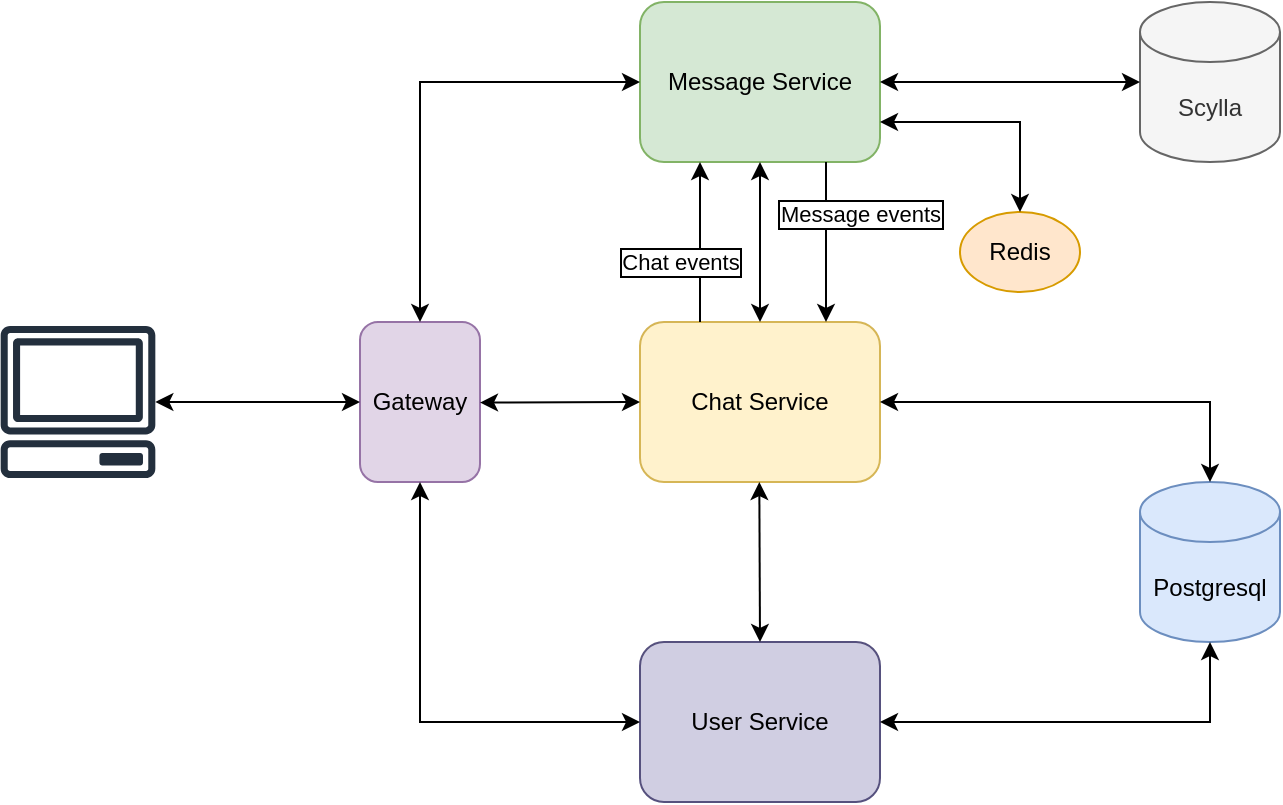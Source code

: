 <mxfile version="27.0.4" pages="4">
  <diagram name="Strona-1" id="0s8c5vCB4B0IU2GWMlTs">
    <mxGraphModel dx="784" dy="1144" grid="1" gridSize="10" guides="1" tooltips="1" connect="1" arrows="1" fold="1" page="1" pageScale="1" pageWidth="827" pageHeight="1169" math="0" shadow="0">
      <root>
        <mxCell id="0" />
        <mxCell id="1" parent="0" />
        <mxCell id="uPeWOxOiqI772CfeTVB--6" value="Message Service" style="rounded=1;whiteSpace=wrap;html=1;fillColor=#d5e8d4;strokeColor=#82b366;" parent="1" vertex="1">
          <mxGeometry x="320" y="40" width="120" height="80" as="geometry" />
        </mxCell>
        <mxCell id="uPeWOxOiqI772CfeTVB--7" value="Chat Service" style="rounded=1;whiteSpace=wrap;html=1;fillColor=#fff2cc;strokeColor=#d6b656;" parent="1" vertex="1">
          <mxGeometry x="320" y="200" width="120" height="80" as="geometry" />
        </mxCell>
        <mxCell id="uPeWOxOiqI772CfeTVB--8" value="User Service" style="rounded=1;whiteSpace=wrap;html=1;fillColor=#d0cee2;strokeColor=#56517e;" parent="1" vertex="1">
          <mxGeometry x="320" y="360" width="120" height="80" as="geometry" />
        </mxCell>
        <mxCell id="uPeWOxOiqI772CfeTVB--9" value="Postgresql" style="shape=cylinder3;whiteSpace=wrap;html=1;boundedLbl=1;backgroundOutline=1;size=15;fillColor=#dae8fc;strokeColor=#6c8ebf;" parent="1" vertex="1">
          <mxGeometry x="570" y="280" width="70" height="80" as="geometry" />
        </mxCell>
        <mxCell id="uPeWOxOiqI772CfeTVB--11" value="Scylla" style="shape=cylinder3;whiteSpace=wrap;html=1;boundedLbl=1;backgroundOutline=1;size=15;fillColor=#f5f5f5;strokeColor=#666666;fontColor=#333333;" parent="1" vertex="1">
          <mxGeometry x="570" y="40" width="70" height="80" as="geometry" />
        </mxCell>
        <mxCell id="uPeWOxOiqI772CfeTVB--12" value="Gateway" style="rounded=1;whiteSpace=wrap;html=1;fillColor=#e1d5e7;strokeColor=#9673a6;" parent="1" vertex="1">
          <mxGeometry x="180" y="200" width="60" height="80" as="geometry" />
        </mxCell>
        <mxCell id="uPeWOxOiqI772CfeTVB--13" value="" style="sketch=0;outlineConnect=0;fontColor=#232F3E;gradientColor=none;fillColor=#232F3D;strokeColor=none;dashed=0;verticalLabelPosition=bottom;verticalAlign=top;align=center;html=1;fontSize=12;fontStyle=0;aspect=fixed;pointerEvents=1;shape=mxgraph.aws4.client;" parent="1" vertex="1">
          <mxGeometry y="202" width="78" height="76" as="geometry" />
        </mxCell>
        <mxCell id="uPeWOxOiqI772CfeTVB--42" value="" style="endArrow=classic;startArrow=classic;html=1;rounded=0;" parent="1" source="uPeWOxOiqI772CfeTVB--13" edge="1">
          <mxGeometry width="50" height="50" relative="1" as="geometry">
            <mxPoint x="130" y="290" as="sourcePoint" />
            <mxPoint x="180" y="240" as="targetPoint" />
          </mxGeometry>
        </mxCell>
        <mxCell id="uPeWOxOiqI772CfeTVB--43" value="" style="endArrow=classic;startArrow=classic;html=1;rounded=0;exitX=0.5;exitY=0;exitDx=0;exitDy=0;entryX=0;entryY=0.5;entryDx=0;entryDy=0;" parent="1" source="uPeWOxOiqI772CfeTVB--12" target="uPeWOxOiqI772CfeTVB--6" edge="1">
          <mxGeometry width="50" height="50" relative="1" as="geometry">
            <mxPoint x="218" y="129.71" as="sourcePoint" />
            <mxPoint x="320" y="129.71" as="targetPoint" />
            <Array as="points">
              <mxPoint x="210" y="80" />
            </Array>
          </mxGeometry>
        </mxCell>
        <mxCell id="uPeWOxOiqI772CfeTVB--44" value="" style="endArrow=classic;startArrow=classic;html=1;rounded=0;exitX=0.5;exitY=1;exitDx=0;exitDy=0;entryX=0;entryY=0.5;entryDx=0;entryDy=0;" parent="1" source="uPeWOxOiqI772CfeTVB--12" target="uPeWOxOiqI772CfeTVB--8" edge="1">
          <mxGeometry width="50" height="50" relative="1" as="geometry">
            <mxPoint x="210" y="430.29" as="sourcePoint" />
            <mxPoint x="320" y="350" as="targetPoint" />
            <Array as="points">
              <mxPoint x="210" y="400" />
            </Array>
          </mxGeometry>
        </mxCell>
        <mxCell id="uPeWOxOiqI772CfeTVB--45" value="" style="endArrow=classic;startArrow=classic;html=1;rounded=0;exitX=1;exitY=0.5;exitDx=0;exitDy=0;entryX=0.5;entryY=0;entryDx=0;entryDy=0;entryPerimeter=0;" parent="1" source="uPeWOxOiqI772CfeTVB--7" target="uPeWOxOiqI772CfeTVB--9" edge="1">
          <mxGeometry width="50" height="50" relative="1" as="geometry">
            <mxPoint x="440" y="230" as="sourcePoint" />
            <mxPoint x="570" y="285" as="targetPoint" />
            <Array as="points">
              <mxPoint x="605" y="240" />
            </Array>
          </mxGeometry>
        </mxCell>
        <mxCell id="uPeWOxOiqI772CfeTVB--46" value="" style="endArrow=classic;startArrow=classic;html=1;rounded=0;exitX=1;exitY=0.5;exitDx=0;exitDy=0;entryX=0.5;entryY=1;entryDx=0;entryDy=0;entryPerimeter=0;" parent="1" source="uPeWOxOiqI772CfeTVB--8" target="uPeWOxOiqI772CfeTVB--9" edge="1">
          <mxGeometry width="50" height="50" relative="1" as="geometry">
            <mxPoint x="440" y="350" as="sourcePoint" />
            <mxPoint x="570" y="405" as="targetPoint" />
            <Array as="points">
              <mxPoint x="605" y="400" />
            </Array>
          </mxGeometry>
        </mxCell>
        <mxCell id="uPeWOxOiqI772CfeTVB--47" value="" style="endArrow=classic;startArrow=classic;html=1;rounded=0;exitX=1;exitY=0.5;exitDx=0;exitDy=0;entryX=0;entryY=0.5;entryDx=0;entryDy=0;entryPerimeter=0;" parent="1" source="uPeWOxOiqI772CfeTVB--6" target="uPeWOxOiqI772CfeTVB--11" edge="1">
          <mxGeometry width="50" height="50" relative="1" as="geometry">
            <mxPoint x="440" y="130" as="sourcePoint" />
            <mxPoint x="570" y="175" as="targetPoint" />
          </mxGeometry>
        </mxCell>
        <mxCell id="uPeWOxOiqI772CfeTVB--48" value="" style="endArrow=classic;startArrow=classic;html=1;rounded=0;exitX=0.5;exitY=0;exitDx=0;exitDy=0;entryX=0;entryY=0.5;entryDx=0;entryDy=0;" parent="1" target="uPeWOxOiqI772CfeTVB--7" edge="1">
          <mxGeometry width="50" height="50" relative="1" as="geometry">
            <mxPoint x="240" y="240.29" as="sourcePoint" />
            <mxPoint x="350" y="160.0" as="targetPoint" />
          </mxGeometry>
        </mxCell>
        <mxCell id="uPeWOxOiqI772CfeTVB--51" value="Redis" style="ellipse;whiteSpace=wrap;html=1;fillColor=#ffe6cc;strokeColor=#d79b00;" parent="1" vertex="1">
          <mxGeometry x="480" y="145" width="60" height="40" as="geometry" />
        </mxCell>
        <mxCell id="uPeWOxOiqI772CfeTVB--52" value="" style="endArrow=classic;startArrow=classic;html=1;rounded=0;exitX=1;exitY=0.75;exitDx=0;exitDy=0;entryX=0.5;entryY=0;entryDx=0;entryDy=0;" parent="1" source="uPeWOxOiqI772CfeTVB--6" target="uPeWOxOiqI772CfeTVB--51" edge="1">
          <mxGeometry width="50" height="50" relative="1" as="geometry">
            <mxPoint x="450" y="130" as="sourcePoint" />
            <mxPoint x="580" y="130" as="targetPoint" />
            <Array as="points">
              <mxPoint x="510" y="100" />
            </Array>
          </mxGeometry>
        </mxCell>
        <mxCell id="F-L0ZuFLSISTnWNwBfEP-2" value="" style="endArrow=classic;startArrow=classic;html=1;rounded=0;exitX=0.75;exitY=1;exitDx=0;exitDy=0;entryX=0.5;entryY=0;entryDx=0;entryDy=0;" parent="1" target="uPeWOxOiqI772CfeTVB--8" edge="1">
          <mxGeometry width="50" height="50" relative="1" as="geometry">
            <mxPoint x="379.66" y="280" as="sourcePoint" />
            <mxPoint x="379.66" y="320" as="targetPoint" />
          </mxGeometry>
        </mxCell>
        <mxCell id="0e-CxVL7XQfvicOGgGdf-15" value="" style="endArrow=classic;startArrow=classic;html=1;rounded=0;entryX=0.5;entryY=1;entryDx=0;entryDy=0;exitX=0.5;exitY=0;exitDx=0;exitDy=0;" parent="1" source="uPeWOxOiqI772CfeTVB--7" target="uPeWOxOiqI772CfeTVB--6" edge="1">
          <mxGeometry width="50" height="50" relative="1" as="geometry">
            <mxPoint x="440" y="340" as="sourcePoint" />
            <mxPoint x="490" y="290" as="targetPoint" />
          </mxGeometry>
        </mxCell>
        <mxCell id="0e-CxVL7XQfvicOGgGdf-17" value="" style="endArrow=classic;html=1;rounded=0;exitX=0.25;exitY=0;exitDx=0;exitDy=0;entryX=0.25;entryY=1;entryDx=0;entryDy=0;" parent="1" source="uPeWOxOiqI772CfeTVB--7" target="uPeWOxOiqI772CfeTVB--6" edge="1">
          <mxGeometry width="50" height="50" relative="1" as="geometry">
            <mxPoint x="300.6" y="202.04" as="sourcePoint" />
            <mxPoint x="300" y="125" as="targetPoint" />
          </mxGeometry>
        </mxCell>
        <mxCell id="0e-CxVL7XQfvicOGgGdf-18" value="Chat events" style="edgeLabel;html=1;align=center;verticalAlign=middle;resizable=0;points=[];labelBorderColor=default;" parent="0e-CxVL7XQfvicOGgGdf-17" vertex="1" connectable="0">
          <mxGeometry x="0.008" y="-1" relative="1" as="geometry">
            <mxPoint x="-11" y="10" as="offset" />
          </mxGeometry>
        </mxCell>
        <mxCell id="XN6Ez9EbwMNuFzHp1hqB-3" value="" style="endArrow=classic;html=1;rounded=0;exitX=0.25;exitY=0;exitDx=0;exitDy=0;entryX=0.25;entryY=1;entryDx=0;entryDy=0;" edge="1" parent="1">
          <mxGeometry x="0.25" y="37" width="50" height="50" relative="1" as="geometry">
            <mxPoint x="413" y="120" as="sourcePoint" />
            <mxPoint x="413" y="200" as="targetPoint" />
            <mxPoint as="offset" />
          </mxGeometry>
        </mxCell>
        <mxCell id="XN6Ez9EbwMNuFzHp1hqB-7" value="Message events" style="edgeLabel;html=1;align=center;verticalAlign=middle;resizable=0;points=[];labelBorderColor=default;" vertex="1" connectable="0" parent="XN6Ez9EbwMNuFzHp1hqB-3">
          <mxGeometry x="0.008" relative="1" as="geometry">
            <mxPoint x="17" y="-15" as="offset" />
          </mxGeometry>
        </mxCell>
      </root>
    </mxGraphModel>
  </diagram>
  <diagram id="qW5s42QJ5nyfwBdbO1L7" name="Strona-2">
    <mxGraphModel dx="934" dy="1247" grid="1" gridSize="10" guides="1" tooltips="1" connect="1" arrows="1" fold="1" page="1" pageScale="1" pageWidth="827" pageHeight="1169" math="0" shadow="0">
      <root>
        <mxCell id="0" />
        <mxCell id="1" parent="0" />
        <mxCell id="NrGT-8d3PgPr0IU5EtqF-16" style="edgeStyle=orthogonalEdgeStyle;rounded=0;orthogonalLoop=1;jettySize=auto;html=1;curved=0;" parent="1" edge="1">
          <mxGeometry relative="1" as="geometry">
            <mxPoint x="40.0" y="280" as="sourcePoint" />
            <mxPoint x="413.4" y="280" as="targetPoint" />
          </mxGeometry>
        </mxCell>
        <mxCell id="NrGT-8d3PgPr0IU5EtqF-17" value="Get chats" style="edgeLabel;html=1;align=center;verticalAlign=middle;resizable=0;points=[];" parent="NrGT-8d3PgPr0IU5EtqF-16" vertex="1" connectable="0">
          <mxGeometry relative="1" as="geometry">
            <mxPoint x="23" as="offset" />
          </mxGeometry>
        </mxCell>
        <mxCell id="NrGT-8d3PgPr0IU5EtqF-29" style="edgeStyle=orthogonalEdgeStyle;rounded=0;orthogonalLoop=1;jettySize=auto;html=1;curved=0;dashed=1;" parent="1" edge="1">
          <mxGeometry relative="1" as="geometry">
            <mxPoint x="39.999" y="200" as="sourcePoint" />
            <mxPoint x="619.57" y="200" as="targetPoint" />
          </mxGeometry>
        </mxCell>
        <mxCell id="NrGT-8d3PgPr0IU5EtqF-30" value="Connect by ws" style="edgeLabel;html=1;align=center;verticalAlign=middle;resizable=0;points=[];" parent="NrGT-8d3PgPr0IU5EtqF-29" vertex="1" connectable="0">
          <mxGeometry x="0.048" y="1" relative="1" as="geometry">
            <mxPoint as="offset" />
          </mxGeometry>
        </mxCell>
        <mxCell id="YLNTQG03PfodSorCyvoP-2" value="" style="shape=umlLifeline;perimeter=lifelinePerimeter;whiteSpace=wrap;html=1;container=1;dropTarget=0;collapsible=0;recursiveResize=0;outlineConnect=0;portConstraint=eastwest;newEdgeStyle={&quot;curved&quot;:0,&quot;rounded&quot;:0};participant=umlActor;" parent="1" vertex="1">
          <mxGeometry x="790" y="40" width="20" height="800" as="geometry" />
        </mxCell>
        <mxCell id="YLNTQG03PfodSorCyvoP-3" value="User-svc" style="shape=umlLifeline;perimeter=lifelinePerimeter;whiteSpace=wrap;html=1;container=1;dropTarget=0;collapsible=0;recursiveResize=0;outlineConnect=0;portConstraint=eastwest;newEdgeStyle={&quot;curved&quot;:0,&quot;rounded&quot;:0};" parent="1" vertex="1">
          <mxGeometry x="160" y="40" width="100" height="800" as="geometry" />
        </mxCell>
        <mxCell id="NrGT-8d3PgPr0IU5EtqF-18" style="edgeStyle=orthogonalEdgeStyle;rounded=0;orthogonalLoop=1;jettySize=auto;html=1;curved=0;" parent="1" edge="1">
          <mxGeometry relative="1" as="geometry">
            <mxPoint x="413.57" y="320" as="sourcePoint" />
            <mxPoint x="39.999" y="320" as="targetPoint" />
          </mxGeometry>
        </mxCell>
        <mxCell id="NrGT-8d3PgPr0IU5EtqF-19" value="Chats by last update" style="edgeLabel;html=1;align=center;verticalAlign=middle;resizable=0;points=[];" parent="NrGT-8d3PgPr0IU5EtqF-18" vertex="1" connectable="0">
          <mxGeometry x="-0.112" y="-1" relative="1" as="geometry">
            <mxPoint as="offset" />
          </mxGeometry>
        </mxCell>
        <mxCell id="NrGT-8d3PgPr0IU5EtqF-1" value="Chat-svc" style="shape=umlLifeline;perimeter=lifelinePerimeter;whiteSpace=wrap;html=1;container=1;dropTarget=0;collapsible=0;recursiveResize=0;outlineConnect=0;portConstraint=eastwest;newEdgeStyle={&quot;curved&quot;:0,&quot;rounded&quot;:0};" parent="1" vertex="1">
          <mxGeometry x="364" y="40" width="100" height="800" as="geometry" />
        </mxCell>
        <mxCell id="NrGT-8d3PgPr0IU5EtqF-2" value="Message-svc" style="shape=umlLifeline;perimeter=lifelinePerimeter;whiteSpace=wrap;html=1;container=1;dropTarget=0;collapsible=0;recursiveResize=0;outlineConnect=0;portConstraint=eastwest;newEdgeStyle={&quot;curved&quot;:0,&quot;rounded&quot;:0};" parent="1" vertex="1">
          <mxGeometry x="570" y="40" width="100" height="800" as="geometry" />
        </mxCell>
        <mxCell id="NrGT-8d3PgPr0IU5EtqF-12" style="edgeStyle=orthogonalEdgeStyle;rounded=0;orthogonalLoop=1;jettySize=auto;html=1;curved=0;" parent="1" edge="1">
          <mxGeometry relative="1" as="geometry">
            <mxPoint x="40.0" y="120" as="sourcePoint" />
            <mxPoint x="209.4" y="120" as="targetPoint" />
          </mxGeometry>
        </mxCell>
        <mxCell id="NrGT-8d3PgPr0IU5EtqF-13" value="Login" style="edgeLabel;html=1;align=center;verticalAlign=middle;resizable=0;points=[];" parent="NrGT-8d3PgPr0IU5EtqF-12" vertex="1" connectable="0">
          <mxGeometry relative="1" as="geometry">
            <mxPoint as="offset" />
          </mxGeometry>
        </mxCell>
        <mxCell id="NrGT-8d3PgPr0IU5EtqF-14" style="edgeStyle=orthogonalEdgeStyle;rounded=0;orthogonalLoop=1;jettySize=auto;html=1;curved=0;" parent="1" edge="1">
          <mxGeometry relative="1" as="geometry">
            <mxPoint x="209.4" y="160" as="sourcePoint" />
            <mxPoint x="40.0" y="160" as="targetPoint" />
          </mxGeometry>
        </mxCell>
        <mxCell id="NrGT-8d3PgPr0IU5EtqF-15" value="Id+jwt" style="edgeLabel;html=1;align=center;verticalAlign=middle;resizable=0;points=[];" parent="NrGT-8d3PgPr0IU5EtqF-14" vertex="1" connectable="0">
          <mxGeometry relative="1" as="geometry">
            <mxPoint as="offset" />
          </mxGeometry>
        </mxCell>
        <mxCell id="NrGT-8d3PgPr0IU5EtqF-20" style="edgeStyle=orthogonalEdgeStyle;rounded=0;orthogonalLoop=1;jettySize=auto;html=1;curved=0;" parent="1" target="NrGT-8d3PgPr0IU5EtqF-54" edge="1">
          <mxGeometry relative="1" as="geometry">
            <mxPoint x="40.27" y="360" as="sourcePoint" />
            <mxPoint x="40.27" y="380" as="targetPoint" />
            <Array as="points">
              <mxPoint x="70" y="360" />
              <mxPoint x="70" y="400" />
            </Array>
          </mxGeometry>
        </mxCell>
        <mxCell id="NrGT-8d3PgPr0IU5EtqF-21" value="Enter chat" style="edgeLabel;html=1;align=center;verticalAlign=middle;resizable=0;points=[];" parent="NrGT-8d3PgPr0IU5EtqF-20" vertex="1" connectable="0">
          <mxGeometry x="-0.065" y="1" relative="1" as="geometry">
            <mxPoint as="offset" />
          </mxGeometry>
        </mxCell>
        <mxCell id="NrGT-8d3PgPr0IU5EtqF-33" style="edgeStyle=orthogonalEdgeStyle;rounded=0;orthogonalLoop=1;jettySize=auto;html=1;curved=0;dashed=1;" parent="1" edge="1">
          <mxGeometry relative="1" as="geometry">
            <mxPoint x="39.999" y="240" as="sourcePoint" />
            <mxPoint x="619.57" y="240" as="targetPoint" />
          </mxGeometry>
        </mxCell>
        <mxCell id="NrGT-8d3PgPr0IU5EtqF-34" value="Subscribe to userId/queue/messages" style="edgeLabel;html=1;align=center;verticalAlign=middle;resizable=0;points=[];" parent="NrGT-8d3PgPr0IU5EtqF-33" vertex="1" connectable="0">
          <mxGeometry x="0.048" y="1" relative="1" as="geometry">
            <mxPoint as="offset" />
          </mxGeometry>
        </mxCell>
        <mxCell id="NrGT-8d3PgPr0IU5EtqF-35" style="edgeStyle=orthogonalEdgeStyle;rounded=0;orthogonalLoop=1;jettySize=auto;html=1;curved=0;" parent="1" target="NrGT-8d3PgPr0IU5EtqF-2" edge="1">
          <mxGeometry relative="1" as="geometry">
            <mxPoint x="620.222" y="210" as="sourcePoint" />
            <mxPoint x="690" y="230" as="targetPoint" />
            <Array as="points">
              <mxPoint x="690" y="210" />
              <mxPoint x="690" y="230" />
            </Array>
          </mxGeometry>
        </mxCell>
        <mxCell id="NrGT-8d3PgPr0IU5EtqF-36" value="Save session" style="edgeLabel;html=1;align=center;verticalAlign=middle;resizable=0;points=[];" parent="NrGT-8d3PgPr0IU5EtqF-35" vertex="1" connectable="0">
          <mxGeometry x="-0.024" y="1" relative="1" as="geometry">
            <mxPoint as="offset" />
          </mxGeometry>
        </mxCell>
        <mxCell id="NrGT-8d3PgPr0IU5EtqF-46" value="" style="endArrow=classic;html=1;rounded=0;" parent="1" edge="1">
          <mxGeometry width="50" height="50" relative="1" as="geometry">
            <mxPoint x="39.999" y="440" as="sourcePoint" />
            <mxPoint x="619.5" y="440" as="targetPoint" />
          </mxGeometry>
        </mxCell>
        <mxCell id="NrGT-8d3PgPr0IU5EtqF-47" value="Get messages" style="edgeLabel;html=1;align=center;verticalAlign=middle;resizable=0;points=[];" parent="NrGT-8d3PgPr0IU5EtqF-46" vertex="1" connectable="0">
          <mxGeometry relative="1" as="geometry">
            <mxPoint as="offset" />
          </mxGeometry>
        </mxCell>
        <mxCell id="NrGT-8d3PgPr0IU5EtqF-48" value="" style="endArrow=classic;html=1;rounded=0;" parent="1" edge="1">
          <mxGeometry width="50" height="50" relative="1" as="geometry">
            <mxPoint x="620" y="480.0" as="sourcePoint" />
            <mxPoint x="39.999" y="480.0" as="targetPoint" />
          </mxGeometry>
        </mxCell>
        <mxCell id="NrGT-8d3PgPr0IU5EtqF-49" value="Messages" style="edgeLabel;html=1;align=center;verticalAlign=middle;resizable=0;points=[];" parent="NrGT-8d3PgPr0IU5EtqF-48" vertex="1" connectable="0">
          <mxGeometry relative="1" as="geometry">
            <mxPoint as="offset" />
          </mxGeometry>
        </mxCell>
        <mxCell id="NrGT-8d3PgPr0IU5EtqF-50" value="S" style="endArrow=classic;html=1;rounded=0;" parent="1" edge="1">
          <mxGeometry width="50" height="50" relative="1" as="geometry">
            <mxPoint x="39.999" y="600" as="sourcePoint" />
            <mxPoint x="620" y="600" as="targetPoint" />
          </mxGeometry>
        </mxCell>
        <mxCell id="NrGT-8d3PgPr0IU5EtqF-51" value="Send message" style="edgeLabel;html=1;align=center;verticalAlign=middle;resizable=0;points=[];" parent="NrGT-8d3PgPr0IU5EtqF-50" vertex="1" connectable="0">
          <mxGeometry relative="1" as="geometry">
            <mxPoint as="offset" />
          </mxGeometry>
        </mxCell>
        <mxCell id="NrGT-8d3PgPr0IU5EtqF-52" value="" style="endArrow=classic;html=1;rounded=0;" parent="1" edge="1">
          <mxGeometry width="50" height="50" relative="1" as="geometry">
            <mxPoint x="620" y="640" as="sourcePoint" />
            <mxPoint x="39.999" y="640" as="targetPoint" />
          </mxGeometry>
        </mxCell>
        <mxCell id="NrGT-8d3PgPr0IU5EtqF-54" value="" style="shape=umlLifeline;perimeter=lifelinePerimeter;whiteSpace=wrap;html=1;container=1;dropTarget=0;collapsible=0;recursiveResize=0;outlineConnect=0;portConstraint=eastwest;newEdgeStyle={&quot;curved&quot;:0,&quot;rounded&quot;:0};participant=umlActor;" parent="1" vertex="1">
          <mxGeometry x="30" y="50" width="20" height="790" as="geometry" />
        </mxCell>
        <mxCell id="NrGT-8d3PgPr0IU5EtqF-55" value="" style="endArrow=classic;html=1;rounded=0;dashed=1;" parent="1" edge="1">
          <mxGeometry width="50" height="50" relative="1" as="geometry">
            <mxPoint x="619.69" y="460" as="sourcePoint" />
            <mxPoint x="414.0" y="460" as="targetPoint" />
          </mxGeometry>
        </mxCell>
        <mxCell id="NrGT-8d3PgPr0IU5EtqF-56" value="Update Last seen for chat" style="edgeLabel;html=1;align=center;verticalAlign=middle;resizable=0;points=[];" parent="NrGT-8d3PgPr0IU5EtqF-55" vertex="1" connectable="0">
          <mxGeometry relative="1" as="geometry">
            <mxPoint as="offset" />
          </mxGeometry>
        </mxCell>
        <mxCell id="NrGT-8d3PgPr0IU5EtqF-59" value="Redis1 - k: chatId&amp;nbsp; v: list of partcipants&lt;div&gt;Redis2 - k: userId&amp;nbsp; v: chatIds&lt;/div&gt;" style="text;html=1;align=center;verticalAlign=middle;whiteSpace=wrap;rounded=0;" parent="1" vertex="1">
          <mxGeometry x="30" y="870" width="380" height="40" as="geometry" />
        </mxCell>
        <mxCell id="NrGT-8d3PgPr0IU5EtqF-60" value="" style="endArrow=classic;html=1;rounded=0;" parent="1" edge="1">
          <mxGeometry width="50" height="50" relative="1" as="geometry">
            <mxPoint x="619.667" y="620" as="sourcePoint" />
            <mxPoint x="799.5" y="620" as="targetPoint" />
            <Array as="points">
              <mxPoint x="680" y="620" />
            </Array>
          </mxGeometry>
        </mxCell>
        <mxCell id="NrGT-8d3PgPr0IU5EtqF-61" value="Send messages&amp;nbsp;&lt;div&gt;to&amp;nbsp;&lt;span style=&quot;background-color: light-dark(#ffffff, var(--ge-dark-color, #121212)); color: light-dark(rgb(0, 0, 0), rgb(255, 255, 255));&quot;&gt;chat partcipants&lt;/span&gt;&lt;/div&gt;" style="edgeLabel;html=1;align=center;verticalAlign=middle;resizable=0;points=[];" parent="NrGT-8d3PgPr0IU5EtqF-60" vertex="1" connectable="0">
          <mxGeometry relative="1" as="geometry">
            <mxPoint as="offset" />
          </mxGeometry>
        </mxCell>
        <mxCell id="NrGT-8d3PgPr0IU5EtqF-62" style="edgeStyle=orthogonalEdgeStyle;rounded=0;orthogonalLoop=1;jettySize=auto;html=1;curved=0;" parent="1" edge="1">
          <mxGeometry relative="1" as="geometry">
            <mxPoint x="414" y="290" as="sourcePoint" />
            <mxPoint x="414" y="310" as="targetPoint" />
            <Array as="points">
              <mxPoint x="414" y="290" />
              <mxPoint x="444" y="290" />
              <mxPoint x="444" y="310" />
              <mxPoint x="414" y="310" />
            </Array>
          </mxGeometry>
        </mxCell>
        <mxCell id="NrGT-8d3PgPr0IU5EtqF-63" value="Save user&#39;s chats in redis" style="edgeLabel;html=1;align=center;verticalAlign=middle;resizable=0;points=[];" parent="NrGT-8d3PgPr0IU5EtqF-62" vertex="1" connectable="0">
          <mxGeometry relative="1" as="geometry">
            <mxPoint as="offset" />
          </mxGeometry>
        </mxCell>
        <mxCell id="NrGT-8d3PgPr0IU5EtqF-68" value="" style="endArrow=classic;html=1;rounded=0;" parent="1" edge="1">
          <mxGeometry width="50" height="50" relative="1" as="geometry">
            <mxPoint x="799.83" y="740" as="sourcePoint" />
            <mxPoint x="619.997" y="740" as="targetPoint" />
            <Array as="points">
              <mxPoint x="680.33" y="740" />
            </Array>
          </mxGeometry>
        </mxCell>
        <mxCell id="NrGT-8d3PgPr0IU5EtqF-70" value="Disconnect" style="edgeLabel;html=1;align=center;verticalAlign=middle;resizable=0;points=[];" parent="NrGT-8d3PgPr0IU5EtqF-68" vertex="1" connectable="0">
          <mxGeometry x="-0.06" y="-1" relative="1" as="geometry">
            <mxPoint as="offset" />
          </mxGeometry>
        </mxCell>
        <mxCell id="NrGT-8d3PgPr0IU5EtqF-71" value="" style="endArrow=classic;html=1;rounded=0;" parent="1" edge="1">
          <mxGeometry width="50" height="50" relative="1" as="geometry">
            <mxPoint x="619.83" y="780" as="sourcePoint" />
            <mxPoint x="40.024" y="780" as="targetPoint" />
            <Array as="points">
              <mxPoint x="500.33" y="780" />
            </Array>
          </mxGeometry>
        </mxCell>
        <mxCell id="NrGT-8d3PgPr0IU5EtqF-72" value="Notify user" style="edgeLabel;html=1;align=center;verticalAlign=middle;resizable=0;points=[];" parent="NrGT-8d3PgPr0IU5EtqF-71" vertex="1" connectable="0">
          <mxGeometry x="-0.06" y="-1" relative="1" as="geometry">
            <mxPoint as="offset" />
          </mxGeometry>
        </mxCell>
        <mxCell id="NrGT-8d3PgPr0IU5EtqF-73" style="edgeStyle=orthogonalEdgeStyle;rounded=0;orthogonalLoop=1;jettySize=auto;html=1;curved=0;" parent="1" edge="1">
          <mxGeometry relative="1" as="geometry">
            <mxPoint x="620.222" y="750" as="sourcePoint" />
            <mxPoint x="620" y="770" as="targetPoint" />
            <Array as="points">
              <mxPoint x="690" y="750" />
              <mxPoint x="690" y="770" />
            </Array>
          </mxGeometry>
        </mxCell>
        <mxCell id="NrGT-8d3PgPr0IU5EtqF-74" value="Delete session" style="edgeLabel;html=1;align=center;verticalAlign=middle;resizable=0;points=[];" parent="NrGT-8d3PgPr0IU5EtqF-73" vertex="1" connectable="0">
          <mxGeometry x="-0.024" y="1" relative="1" as="geometry">
            <mxPoint as="offset" />
          </mxGeometry>
        </mxCell>
      </root>
    </mxGraphModel>
  </diagram>
  <diagram id="CNe-sD2Zy5fBttL-TB0t" name="Strona-3">
    <mxGraphModel dx="261" dy="381" grid="1" gridSize="10" guides="1" tooltips="1" connect="1" arrows="1" fold="1" page="1" pageScale="1" pageWidth="827" pageHeight="1169" math="0" shadow="0">
      <root>
        <mxCell id="0" />
        <mxCell id="1" parent="0" />
        <mxCell id="v_NFYFPECCPKVpfh6n_E-1" value="Postgresql" style="shape=cylinder3;whiteSpace=wrap;html=1;boundedLbl=1;backgroundOutline=1;size=15;fillColor=#dae8fc;strokeColor=#6c8ebf;" parent="1" vertex="1">
          <mxGeometry x="70" width="120" height="80" as="geometry" />
        </mxCell>
        <mxCell id="v_NFYFPECCPKVpfh6n_E-2" value="Users" style="shape=cylinder3;whiteSpace=wrap;html=1;boundedLbl=1;backgroundOutline=1;size=15;" parent="1" vertex="1">
          <mxGeometry x="240" y="70" width="60" height="60" as="geometry" />
        </mxCell>
        <mxCell id="v_NFYFPECCPKVpfh6n_E-3" value="Chats" style="shape=cylinder3;whiteSpace=wrap;html=1;boundedLbl=1;backgroundOutline=1;size=15;" parent="1" vertex="1">
          <mxGeometry x="360" y="70" width="60" height="60" as="geometry" />
        </mxCell>
        <mxCell id="v_NFYFPECCPKVpfh6n_E-4" value="" style="endArrow=none;html=1;rounded=0;entryX=0.5;entryY=0;entryDx=0;entryDy=0;entryPerimeter=0;exitX=1;exitY=0.5;exitDx=0;exitDy=0;exitPerimeter=0;" parent="1" source="v_NFYFPECCPKVpfh6n_E-1" target="v_NFYFPECCPKVpfh6n_E-3" edge="1">
          <mxGeometry width="50" height="50" relative="1" as="geometry">
            <mxPoint x="110" y="20" as="sourcePoint" />
            <mxPoint x="390" y="20" as="targetPoint" />
            <Array as="points">
              <mxPoint x="200" y="40" />
              <mxPoint x="390" y="40" />
            </Array>
          </mxGeometry>
        </mxCell>
        <mxCell id="v_NFYFPECCPKVpfh6n_E-5" value="" style="endArrow=none;html=1;rounded=0;entryX=0.5;entryY=0;entryDx=0;entryDy=0;entryPerimeter=0;" parent="1" target="v_NFYFPECCPKVpfh6n_E-2" edge="1">
          <mxGeometry width="50" height="50" relative="1" as="geometry">
            <mxPoint x="270" y="40" as="sourcePoint" />
            <mxPoint x="250" y="120" as="targetPoint" />
          </mxGeometry>
        </mxCell>
        <mxCell id="v_NFYFPECCPKVpfh6n_E-6" value="Users" style="swimlane;fontStyle=0;childLayout=stackLayout;horizontal=1;startSize=26;fillColor=none;horizontalStack=0;resizeParent=1;resizeParentMax=0;resizeLast=0;collapsible=1;marginBottom=0;html=1;" parent="1" vertex="1">
          <mxGeometry x="225" y="159" width="90" height="188" as="geometry">
            <mxRectangle x="150" y="170" width="70" height="30" as="alternateBounds" />
          </mxGeometry>
        </mxCell>
        <mxCell id="v_NFYFPECCPKVpfh6n_E-7" value="Id" style="text;strokeColor=none;fillColor=none;align=left;verticalAlign=top;spacingLeft=4;spacingRight=4;overflow=hidden;rotatable=0;points=[[0,0.5],[1,0.5]];portConstraint=eastwest;whiteSpace=wrap;html=1;" parent="v_NFYFPECCPKVpfh6n_E-6" vertex="1">
          <mxGeometry y="26" width="90" height="26" as="geometry" />
        </mxCell>
        <mxCell id="v_NFYFPECCPKVpfh6n_E-8" value="user_name" style="text;strokeColor=none;fillColor=none;align=left;verticalAlign=top;spacingLeft=4;spacingRight=4;overflow=hidden;rotatable=0;points=[[0,0.5],[1,0.5]];portConstraint=eastwest;whiteSpace=wrap;html=1;" parent="v_NFYFPECCPKVpfh6n_E-6" vertex="1">
          <mxGeometry y="52" width="90" height="26" as="geometry" />
        </mxCell>
        <mxCell id="v_NFYFPECCPKVpfh6n_E-11" value="email" style="text;strokeColor=none;fillColor=none;align=left;verticalAlign=top;spacingLeft=4;spacingRight=4;overflow=hidden;rotatable=0;points=[[0,0.5],[1,0.5]];portConstraint=eastwest;whiteSpace=wrap;html=1;" parent="v_NFYFPECCPKVpfh6n_E-6" vertex="1">
          <mxGeometry y="78" width="90" height="22" as="geometry" />
        </mxCell>
        <mxCell id="v_NFYFPECCPKVpfh6n_E-10" value="password" style="text;strokeColor=none;fillColor=none;align=left;verticalAlign=top;spacingLeft=4;spacingRight=4;overflow=hidden;rotatable=0;points=[[0,0.5],[1,0.5]];portConstraint=eastwest;whiteSpace=wrap;html=1;" parent="v_NFYFPECCPKVpfh6n_E-6" vertex="1">
          <mxGeometry y="100" width="90" height="22" as="geometry" />
        </mxCell>
        <mxCell id="v_NFYFPECCPKVpfh6n_E-12" value="image_url" style="text;strokeColor=none;fillColor=none;align=left;verticalAlign=top;spacingLeft=4;spacingRight=4;overflow=hidden;rotatable=0;points=[[0,0.5],[1,0.5]];portConstraint=eastwest;whiteSpace=wrap;html=1;" parent="v_NFYFPECCPKVpfh6n_E-6" vertex="1">
          <mxGeometry y="122" width="90" height="22" as="geometry" />
        </mxCell>
        <mxCell id="v_NFYFPECCPKVpfh6n_E-13" value="updated_at" style="text;strokeColor=none;fillColor=none;align=left;verticalAlign=top;spacingLeft=4;spacingRight=4;overflow=hidden;rotatable=0;points=[[0,0.5],[1,0.5]];portConstraint=eastwest;whiteSpace=wrap;html=1;" parent="v_NFYFPECCPKVpfh6n_E-6" vertex="1">
          <mxGeometry y="144" width="90" height="22" as="geometry" />
        </mxCell>
        <mxCell id="v_NFYFPECCPKVpfh6n_E-14" value="created_at" style="text;strokeColor=none;fillColor=none;align=left;verticalAlign=top;spacingLeft=4;spacingRight=4;overflow=hidden;rotatable=0;points=[[0,0.5],[1,0.5]];portConstraint=eastwest;whiteSpace=wrap;html=1;" parent="v_NFYFPECCPKVpfh6n_E-6" vertex="1">
          <mxGeometry y="166" width="90" height="22" as="geometry" />
        </mxCell>
        <mxCell id="v_NFYFPECCPKVpfh6n_E-15" value="Chats" style="swimlane;fontStyle=0;childLayout=stackLayout;horizontal=1;startSize=26;fillColor=none;horizontalStack=0;resizeParent=1;resizeParentMax=0;resizeLast=0;collapsible=1;marginBottom=0;html=1;" parent="1" vertex="1">
          <mxGeometry x="340" y="159" width="100" height="166" as="geometry">
            <mxRectangle x="150" y="170" width="70" height="30" as="alternateBounds" />
          </mxGeometry>
        </mxCell>
        <mxCell id="v_NFYFPECCPKVpfh6n_E-16" value="Id" style="text;strokeColor=none;fillColor=none;align=left;verticalAlign=top;spacingLeft=4;spacingRight=4;overflow=hidden;rotatable=0;points=[[0,0.5],[1,0.5]];portConstraint=eastwest;whiteSpace=wrap;html=1;" parent="v_NFYFPECCPKVpfh6n_E-15" vertex="1">
          <mxGeometry y="26" width="100" height="26" as="geometry" />
        </mxCell>
        <mxCell id="v_NFYFPECCPKVpfh6n_E-17" value="name" style="text;strokeColor=none;fillColor=none;align=left;verticalAlign=top;spacingLeft=4;spacingRight=4;overflow=hidden;rotatable=0;points=[[0,0.5],[1,0.5]];portConstraint=eastwest;whiteSpace=wrap;html=1;" parent="v_NFYFPECCPKVpfh6n_E-15" vertex="1">
          <mxGeometry y="52" width="100" height="26" as="geometry" />
        </mxCell>
        <mxCell id="v_NFYFPECCPKVpfh6n_E-18" value="image_url" style="text;strokeColor=none;fillColor=none;align=left;verticalAlign=top;spacingLeft=4;spacingRight=4;overflow=hidden;rotatable=0;points=[[0,0.5],[1,0.5]];portConstraint=eastwest;whiteSpace=wrap;html=1;" parent="v_NFYFPECCPKVpfh6n_E-15" vertex="1">
          <mxGeometry y="78" width="100" height="22" as="geometry" />
        </mxCell>
        <mxCell id="v_NFYFPECCPKVpfh6n_E-19" value="is_private" style="text;strokeColor=none;fillColor=none;align=left;verticalAlign=top;spacingLeft=4;spacingRight=4;overflow=hidden;rotatable=0;points=[[0,0.5],[1,0.5]];portConstraint=eastwest;whiteSpace=wrap;html=1;" parent="v_NFYFPECCPKVpfh6n_E-15" vertex="1">
          <mxGeometry y="100" width="100" height="22" as="geometry" />
        </mxCell>
        <mxCell id="v_NFYFPECCPKVpfh6n_E-21" value="last_message_at" style="text;strokeColor=none;fillColor=none;align=left;verticalAlign=top;spacingLeft=4;spacingRight=4;overflow=hidden;rotatable=0;points=[[0,0.5],[1,0.5]];portConstraint=eastwest;whiteSpace=wrap;html=1;" parent="v_NFYFPECCPKVpfh6n_E-15" vertex="1">
          <mxGeometry y="122" width="100" height="22" as="geometry" />
        </mxCell>
        <mxCell id="v_NFYFPECCPKVpfh6n_E-22" value="createdAt" style="text;strokeColor=none;fillColor=none;align=left;verticalAlign=top;spacingLeft=4;spacingRight=4;overflow=hidden;rotatable=0;points=[[0,0.5],[1,0.5]];portConstraint=eastwest;whiteSpace=wrap;html=1;" parent="v_NFYFPECCPKVpfh6n_E-15" vertex="1">
          <mxGeometry y="144" width="100" height="22" as="geometry" />
        </mxCell>
        <mxCell id="v_NFYFPECCPKVpfh6n_E-23" value="ChatParticipants" style="swimlane;fontStyle=0;childLayout=stackLayout;horizontal=1;startSize=26;fillColor=none;horizontalStack=0;resizeParent=1;resizeParentMax=0;resizeLast=0;collapsible=1;marginBottom=0;html=1;" parent="1" vertex="1">
          <mxGeometry x="510" y="159" width="110" height="166" as="geometry">
            <mxRectangle x="150" y="170" width="70" height="30" as="alternateBounds" />
          </mxGeometry>
        </mxCell>
        <mxCell id="v_NFYFPECCPKVpfh6n_E-24" value="Id" style="text;strokeColor=none;fillColor=none;align=left;verticalAlign=top;spacingLeft=4;spacingRight=4;overflow=hidden;rotatable=0;points=[[0,0.5],[1,0.5]];portConstraint=eastwest;whiteSpace=wrap;html=1;" parent="v_NFYFPECCPKVpfh6n_E-23" vertex="1">
          <mxGeometry y="26" width="110" height="26" as="geometry" />
        </mxCell>
        <mxCell id="v_NFYFPECCPKVpfh6n_E-25" value="chat_id" style="text;strokeColor=none;fillColor=none;align=left;verticalAlign=top;spacingLeft=4;spacingRight=4;overflow=hidden;rotatable=0;points=[[0,0.5],[1,0.5]];portConstraint=eastwest;whiteSpace=wrap;html=1;" parent="v_NFYFPECCPKVpfh6n_E-23" vertex="1">
          <mxGeometry y="52" width="110" height="26" as="geometry" />
        </mxCell>
        <mxCell id="v_NFYFPECCPKVpfh6n_E-26" value="userId" style="text;strokeColor=none;fillColor=none;align=left;verticalAlign=top;spacingLeft=4;spacingRight=4;overflow=hidden;rotatable=0;points=[[0,0.5],[1,0.5]];portConstraint=eastwest;whiteSpace=wrap;html=1;" parent="v_NFYFPECCPKVpfh6n_E-23" vertex="1">
          <mxGeometry y="78" width="110" height="22" as="geometry" />
        </mxCell>
        <mxCell id="v_NFYFPECCPKVpfh6n_E-27" value="role" style="text;strokeColor=none;fillColor=none;align=left;verticalAlign=top;spacingLeft=4;spacingRight=4;overflow=hidden;rotatable=0;points=[[0,0.5],[1,0.5]];portConstraint=eastwest;whiteSpace=wrap;html=1;" parent="v_NFYFPECCPKVpfh6n_E-23" vertex="1">
          <mxGeometry y="100" width="110" height="22" as="geometry" />
        </mxCell>
        <mxCell id="qTgDxhZvO5GHL897Ktns-2" value="last_read_at" style="text;strokeColor=none;fillColor=none;align=left;verticalAlign=top;spacingLeft=4;spacingRight=4;overflow=hidden;rotatable=0;points=[[0,0.5],[1,0.5]];portConstraint=eastwest;whiteSpace=wrap;html=1;" vertex="1" parent="v_NFYFPECCPKVpfh6n_E-23">
          <mxGeometry y="122" width="110" height="22" as="geometry" />
        </mxCell>
        <mxCell id="v_NFYFPECCPKVpfh6n_E-28" value="joinedAt" style="text;strokeColor=none;fillColor=none;align=left;verticalAlign=top;spacingLeft=4;spacingRight=4;overflow=hidden;rotatable=0;points=[[0,0.5],[1,0.5]];portConstraint=eastwest;whiteSpace=wrap;html=1;" parent="v_NFYFPECCPKVpfh6n_E-23" vertex="1">
          <mxGeometry y="144" width="110" height="22" as="geometry" />
        </mxCell>
        <mxCell id="v_NFYFPECCPKVpfh6n_E-30" value="" style="edgeStyle=entityRelationEdgeStyle;fontSize=12;html=1;endArrow=ERmany;rounded=0;entryX=0;entryY=0.5;entryDx=0;entryDy=0;exitX=1;exitY=0.5;exitDx=0;exitDy=0;" parent="1" source="v_NFYFPECCPKVpfh6n_E-18" target="v_NFYFPECCPKVpfh6n_E-25" edge="1">
          <mxGeometry width="100" height="100" relative="1" as="geometry">
            <mxPoint x="360" y="360" as="sourcePoint" />
            <mxPoint x="460" y="260" as="targetPoint" />
          </mxGeometry>
        </mxCell>
        <mxCell id="v_NFYFPECCPKVpfh6n_E-31" value="Scylla" style="shape=cylinder3;whiteSpace=wrap;html=1;boundedLbl=1;backgroundOutline=1;size=15;fillColor=#f5f5f5;fontColor=#333333;strokeColor=#666666;" parent="1" vertex="1">
          <mxGeometry x="70" y="360" width="120" height="80" as="geometry" />
        </mxCell>
        <mxCell id="v_NFYFPECCPKVpfh6n_E-32" value="Messages" style="swimlane;fontStyle=0;childLayout=stackLayout;horizontal=1;startSize=26;fillColor=none;horizontalStack=0;resizeParent=1;resizeParentMax=0;resizeLast=0;collapsible=1;marginBottom=0;html=1;" parent="1" vertex="1">
          <mxGeometry x="217.5" y="430" width="92.5" height="144" as="geometry">
            <mxRectangle x="150" y="170" width="70" height="30" as="alternateBounds" />
          </mxGeometry>
        </mxCell>
        <mxCell id="v_NFYFPECCPKVpfh6n_E-33" value="chat_id" style="text;strokeColor=none;fillColor=none;align=left;verticalAlign=top;spacingLeft=4;spacingRight=4;overflow=hidden;rotatable=0;points=[[0,0.5],[1,0.5]];portConstraint=eastwest;whiteSpace=wrap;html=1;" parent="v_NFYFPECCPKVpfh6n_E-32" vertex="1">
          <mxGeometry y="26" width="92.5" height="26" as="geometry" />
        </mxCell>
        <mxCell id="v_NFYFPECCPKVpfh6n_E-34" value="sender_id" style="text;strokeColor=none;fillColor=none;align=left;verticalAlign=top;spacingLeft=4;spacingRight=4;overflow=hidden;rotatable=0;points=[[0,0.5],[1,0.5]];portConstraint=eastwest;whiteSpace=wrap;html=1;" parent="v_NFYFPECCPKVpfh6n_E-32" vertex="1">
          <mxGeometry y="52" width="92.5" height="26" as="geometry" />
        </mxCell>
        <mxCell id="v_NFYFPECCPKVpfh6n_E-35" value="content" style="text;strokeColor=none;fillColor=none;align=left;verticalAlign=top;spacingLeft=4;spacingRight=4;overflow=hidden;rotatable=0;points=[[0,0.5],[1,0.5]];portConstraint=eastwest;whiteSpace=wrap;html=1;" parent="v_NFYFPECCPKVpfh6n_E-32" vertex="1">
          <mxGeometry y="78" width="92.5" height="22" as="geometry" />
        </mxCell>
        <mxCell id="v_NFYFPECCPKVpfh6n_E-36" value="media_content" style="text;strokeColor=none;fillColor=none;align=left;verticalAlign=top;spacingLeft=4;spacingRight=4;overflow=hidden;rotatable=0;points=[[0,0.5],[1,0.5]];portConstraint=eastwest;whiteSpace=wrap;html=1;" parent="v_NFYFPECCPKVpfh6n_E-32" vertex="1">
          <mxGeometry y="100" width="92.5" height="22" as="geometry" />
        </mxCell>
        <mxCell id="v_NFYFPECCPKVpfh6n_E-37" value="created_at" style="text;strokeColor=none;fillColor=none;align=left;verticalAlign=top;spacingLeft=4;spacingRight=4;overflow=hidden;rotatable=0;points=[[0,0.5],[1,0.5]];portConstraint=eastwest;whiteSpace=wrap;html=1;" parent="v_NFYFPECCPKVpfh6n_E-32" vertex="1">
          <mxGeometry y="122" width="92.5" height="22" as="geometry" />
        </mxCell>
        <mxCell id="IndXQW-ZGkHue12rEYJU-1" value="" style="endArrow=none;dashed=1;html=1;strokeWidth=2;rounded=0;entryX=0.5;entryY=1;entryDx=0;entryDy=0;entryPerimeter=0;exitX=0.5;exitY=0;exitDx=0;exitDy=0;" edge="1" parent="1" source="v_NFYFPECCPKVpfh6n_E-15" target="v_NFYFPECCPKVpfh6n_E-3">
          <mxGeometry width="50" height="50" relative="1" as="geometry">
            <mxPoint x="370" y="220" as="sourcePoint" />
            <mxPoint x="420" y="170" as="targetPoint" />
          </mxGeometry>
        </mxCell>
        <mxCell id="IndXQW-ZGkHue12rEYJU-2" value="" style="endArrow=none;dashed=1;html=1;strokeWidth=2;rounded=0;exitX=0.5;exitY=0;exitDx=0;exitDy=0;" edge="1" parent="1" source="v_NFYFPECCPKVpfh6n_E-6">
          <mxGeometry width="50" height="50" relative="1" as="geometry">
            <mxPoint x="269.76" y="159" as="sourcePoint" />
            <mxPoint x="270" y="130" as="targetPoint" />
          </mxGeometry>
        </mxCell>
        <mxCell id="IndXQW-ZGkHue12rEYJU-3" value="" style="endArrow=none;dashed=1;html=1;strokeWidth=2;rounded=0;entryX=1.011;entryY=0.544;entryDx=0;entryDy=0;entryPerimeter=0;exitX=0.5;exitY=0;exitDx=0;exitDy=0;" edge="1" parent="1" source="v_NFYFPECCPKVpfh6n_E-23" target="v_NFYFPECCPKVpfh6n_E-3">
          <mxGeometry width="50" height="50" relative="1" as="geometry">
            <mxPoint x="584.76" y="159" as="sourcePoint" />
            <mxPoint x="584.76" y="120" as="targetPoint" />
            <Array as="points">
              <mxPoint x="565" y="103" />
            </Array>
          </mxGeometry>
        </mxCell>
        <mxCell id="IndXQW-ZGkHue12rEYJU-4" value="" style="endArrow=none;dashed=1;html=1;strokeWidth=2;rounded=0;entryX=1;entryY=0.5;entryDx=0;entryDy=0;entryPerimeter=0;exitX=0.5;exitY=0;exitDx=0;exitDy=0;" edge="1" parent="1" source="v_NFYFPECCPKVpfh6n_E-32" target="v_NFYFPECCPKVpfh6n_E-31">
          <mxGeometry width="50" height="50" relative="1" as="geometry">
            <mxPoint x="264.76" y="430" as="sourcePoint" />
            <mxPoint x="100" y="361" as="targetPoint" />
            <Array as="points">
              <mxPoint x="264" y="400" />
              <mxPoint x="210" y="400" />
            </Array>
          </mxGeometry>
        </mxCell>
      </root>
    </mxGraphModel>
  </diagram>
  <diagram id="X6-cqH0KU9zkQdpg-zYH" name="Strona-4">
    <mxGraphModel dx="784" dy="1144" grid="1" gridSize="10" guides="1" tooltips="1" connect="1" arrows="1" fold="1" page="1" pageScale="1" pageWidth="827" pageHeight="1169" math="0" shadow="0">
      <root>
        <mxCell id="0" />
        <mxCell id="1" parent="0" />
        <mxCell id="boBYqdQPF7fNbHWNBd9X-1" value="Message Service" style="rounded=1;whiteSpace=wrap;html=1;fillColor=#d5e8d4;strokeColor=#82b366;" vertex="1" parent="1">
          <mxGeometry x="320" y="40" width="120" height="80" as="geometry" />
        </mxCell>
        <mxCell id="boBYqdQPF7fNbHWNBd9X-2" value="Chat Service" style="rounded=1;whiteSpace=wrap;html=1;fillColor=#fff2cc;strokeColor=#d6b656;" vertex="1" parent="1">
          <mxGeometry x="320" y="200" width="120" height="80" as="geometry" />
        </mxCell>
        <mxCell id="boBYqdQPF7fNbHWNBd9X-3" value="User Service" style="rounded=1;whiteSpace=wrap;html=1;fillColor=#d0cee2;strokeColor=#56517e;" vertex="1" parent="1">
          <mxGeometry x="320" y="360" width="120" height="80" as="geometry" />
        </mxCell>
        <mxCell id="boBYqdQPF7fNbHWNBd9X-4" value="Postgresql" style="shape=cylinder3;whiteSpace=wrap;html=1;boundedLbl=1;backgroundOutline=1;size=15;fillColor=#dae8fc;strokeColor=#6c8ebf;" vertex="1" parent="1">
          <mxGeometry x="570" y="280" width="70" height="80" as="geometry" />
        </mxCell>
        <mxCell id="boBYqdQPF7fNbHWNBd9X-5" value="Scylla" style="shape=cylinder3;whiteSpace=wrap;html=1;boundedLbl=1;backgroundOutline=1;size=15;fillColor=#f5f5f5;strokeColor=#666666;fontColor=#333333;" vertex="1" parent="1">
          <mxGeometry x="570" y="35" width="70" height="90" as="geometry" />
        </mxCell>
        <mxCell id="boBYqdQPF7fNbHWNBd9X-6" value="Gateway" style="rounded=1;whiteSpace=wrap;html=1;fillColor=#e1d5e7;strokeColor=#9673a6;" vertex="1" parent="1">
          <mxGeometry x="180" y="200" width="60" height="80" as="geometry" />
        </mxCell>
        <mxCell id="boBYqdQPF7fNbHWNBd9X-7" value="" style="sketch=0;outlineConnect=0;fontColor=#232F3E;gradientColor=none;fillColor=#232F3D;strokeColor=none;dashed=0;verticalLabelPosition=bottom;verticalAlign=top;align=center;html=1;fontSize=12;fontStyle=0;aspect=fixed;pointerEvents=1;shape=mxgraph.aws4.client;" vertex="1" parent="1">
          <mxGeometry y="202" width="78" height="76" as="geometry" />
        </mxCell>
        <mxCell id="boBYqdQPF7fNbHWNBd9X-8" value="" style="endArrow=classic;startArrow=classic;html=1;rounded=0;" edge="1" parent="1" source="boBYqdQPF7fNbHWNBd9X-7">
          <mxGeometry width="50" height="50" relative="1" as="geometry">
            <mxPoint x="130" y="290" as="sourcePoint" />
            <mxPoint x="180" y="240" as="targetPoint" />
          </mxGeometry>
        </mxCell>
        <mxCell id="boBYqdQPF7fNbHWNBd9X-9" value="" style="endArrow=classic;startArrow=classic;html=1;rounded=0;exitX=0.5;exitY=0;exitDx=0;exitDy=0;entryX=0;entryY=0.5;entryDx=0;entryDy=0;" edge="1" parent="1" source="boBYqdQPF7fNbHWNBd9X-6" target="boBYqdQPF7fNbHWNBd9X-1">
          <mxGeometry width="50" height="50" relative="1" as="geometry">
            <mxPoint x="218" y="129.71" as="sourcePoint" />
            <mxPoint x="320" y="129.71" as="targetPoint" />
            <Array as="points">
              <mxPoint x="210" y="80" />
            </Array>
          </mxGeometry>
        </mxCell>
        <mxCell id="boBYqdQPF7fNbHWNBd9X-10" value="" style="endArrow=classic;startArrow=classic;html=1;rounded=0;exitX=0.5;exitY=1;exitDx=0;exitDy=0;entryX=0;entryY=0.5;entryDx=0;entryDy=0;" edge="1" parent="1" source="boBYqdQPF7fNbHWNBd9X-6" target="boBYqdQPF7fNbHWNBd9X-3">
          <mxGeometry width="50" height="50" relative="1" as="geometry">
            <mxPoint x="210" y="430.29" as="sourcePoint" />
            <mxPoint x="320" y="350" as="targetPoint" />
            <Array as="points">
              <mxPoint x="210" y="400" />
            </Array>
          </mxGeometry>
        </mxCell>
        <mxCell id="boBYqdQPF7fNbHWNBd9X-11" value="" style="endArrow=classic;startArrow=classic;html=1;rounded=0;exitX=1;exitY=0.5;exitDx=0;exitDy=0;entryX=0.5;entryY=0;entryDx=0;entryDy=0;entryPerimeter=0;" edge="1" parent="1" source="boBYqdQPF7fNbHWNBd9X-2" target="boBYqdQPF7fNbHWNBd9X-4">
          <mxGeometry width="50" height="50" relative="1" as="geometry">
            <mxPoint x="440" y="230" as="sourcePoint" />
            <mxPoint x="570" y="285" as="targetPoint" />
            <Array as="points">
              <mxPoint x="605" y="240" />
            </Array>
          </mxGeometry>
        </mxCell>
        <mxCell id="boBYqdQPF7fNbHWNBd9X-12" value="" style="endArrow=classic;startArrow=classic;html=1;rounded=0;exitX=1;exitY=0.5;exitDx=0;exitDy=0;entryX=0.5;entryY=1;entryDx=0;entryDy=0;entryPerimeter=0;" edge="1" parent="1" source="boBYqdQPF7fNbHWNBd9X-3" target="boBYqdQPF7fNbHWNBd9X-4">
          <mxGeometry width="50" height="50" relative="1" as="geometry">
            <mxPoint x="440" y="350" as="sourcePoint" />
            <mxPoint x="570" y="405" as="targetPoint" />
            <Array as="points">
              <mxPoint x="605" y="400" />
            </Array>
          </mxGeometry>
        </mxCell>
        <mxCell id="boBYqdQPF7fNbHWNBd9X-13" value="" style="endArrow=classic;startArrow=classic;html=1;rounded=0;exitX=1;exitY=0.5;exitDx=0;exitDy=0;entryX=0;entryY=0.5;entryDx=0;entryDy=0;entryPerimeter=0;" edge="1" parent="1" source="boBYqdQPF7fNbHWNBd9X-1" target="boBYqdQPF7fNbHWNBd9X-5">
          <mxGeometry width="50" height="50" relative="1" as="geometry">
            <mxPoint x="440" y="130" as="sourcePoint" />
            <mxPoint x="570" y="175" as="targetPoint" />
          </mxGeometry>
        </mxCell>
        <mxCell id="boBYqdQPF7fNbHWNBd9X-14" value="" style="endArrow=classic;startArrow=classic;html=1;rounded=0;exitX=0.5;exitY=0;exitDx=0;exitDy=0;entryX=0;entryY=0.5;entryDx=0;entryDy=0;" edge="1" parent="1" target="boBYqdQPF7fNbHWNBd9X-2">
          <mxGeometry width="50" height="50" relative="1" as="geometry">
            <mxPoint x="240" y="240.29" as="sourcePoint" />
            <mxPoint x="350" y="160.0" as="targetPoint" />
          </mxGeometry>
        </mxCell>
        <mxCell id="boBYqdQPF7fNbHWNBd9X-15" value="Redis" style="ellipse;whiteSpace=wrap;html=1;fillColor=#ffe6cc;strokeColor=#d79b00;" vertex="1" parent="1">
          <mxGeometry x="480" y="145" width="60" height="40" as="geometry" />
        </mxCell>
        <mxCell id="boBYqdQPF7fNbHWNBd9X-16" value="" style="endArrow=classic;startArrow=classic;html=1;rounded=0;exitX=1;exitY=0.75;exitDx=0;exitDy=0;entryX=0.5;entryY=0;entryDx=0;entryDy=0;" edge="1" parent="1" source="boBYqdQPF7fNbHWNBd9X-1" target="boBYqdQPF7fNbHWNBd9X-15">
          <mxGeometry width="50" height="50" relative="1" as="geometry">
            <mxPoint x="450" y="130" as="sourcePoint" />
            <mxPoint x="580" y="130" as="targetPoint" />
            <Array as="points">
              <mxPoint x="510" y="100" />
            </Array>
          </mxGeometry>
        </mxCell>
        <mxCell id="boBYqdQPF7fNbHWNBd9X-17" value="" style="endArrow=classic;startArrow=classic;html=1;rounded=0;exitX=0.75;exitY=1;exitDx=0;exitDy=0;entryX=0.5;entryY=0;entryDx=0;entryDy=0;" edge="1" parent="1" target="boBYqdQPF7fNbHWNBd9X-3">
          <mxGeometry width="50" height="50" relative="1" as="geometry">
            <mxPoint x="379.66" y="280" as="sourcePoint" />
            <mxPoint x="379.66" y="320" as="targetPoint" />
          </mxGeometry>
        </mxCell>
        <mxCell id="boBYqdQPF7fNbHWNBd9X-18" value="Messages" style="rounded=0;whiteSpace=wrap;html=1;" vertex="1" parent="1">
          <mxGeometry x="690" y="65" width="60" height="30" as="geometry" />
        </mxCell>
        <mxCell id="boBYqdQPF7fNbHWNBd9X-19" value="" style="endArrow=none;dashed=1;html=1;rounded=0;entryX=0;entryY=0.5;entryDx=0;entryDy=0;exitX=1;exitY=0.5;exitDx=0;exitDy=0;exitPerimeter=0;" edge="1" parent="1" source="boBYqdQPF7fNbHWNBd9X-5" target="boBYqdQPF7fNbHWNBd9X-18">
          <mxGeometry width="50" height="50" relative="1" as="geometry">
            <mxPoint x="660" y="260" as="sourcePoint" />
            <mxPoint x="710" y="210" as="targetPoint" />
          </mxGeometry>
        </mxCell>
        <mxCell id="boBYqdQPF7fNbHWNBd9X-20" value="Chats" style="rounded=0;whiteSpace=wrap;html=1;" vertex="1" parent="1">
          <mxGeometry x="700" y="310" width="60" height="20" as="geometry" />
        </mxCell>
        <mxCell id="boBYqdQPF7fNbHWNBd9X-21" value="Users" style="rounded=0;whiteSpace=wrap;html=1;" vertex="1" parent="1">
          <mxGeometry x="700" y="340" width="60" height="20" as="geometry" />
        </mxCell>
        <mxCell id="boBYqdQPF7fNbHWNBd9X-22" value="" style="endArrow=none;dashed=1;html=1;rounded=0;entryX=0;entryY=0.5;entryDx=0;entryDy=0;exitX=1;exitY=0.5;exitDx=0;exitDy=0;exitPerimeter=0;" edge="1" parent="1" source="boBYqdQPF7fNbHWNBd9X-4" target="boBYqdQPF7fNbHWNBd9X-20">
          <mxGeometry width="50" height="50" relative="1" as="geometry">
            <mxPoint x="640" y="305" as="sourcePoint" />
            <mxPoint x="680" y="280" as="targetPoint" />
          </mxGeometry>
        </mxCell>
        <mxCell id="boBYqdQPF7fNbHWNBd9X-23" value="" style="endArrow=none;dashed=1;html=1;rounded=0;entryX=0;entryY=0.5;entryDx=0;entryDy=0;exitX=1;exitY=0.5;exitDx=0;exitDy=0;exitPerimeter=0;" edge="1" parent="1" source="boBYqdQPF7fNbHWNBd9X-4" target="boBYqdQPF7fNbHWNBd9X-24">
          <mxGeometry width="50" height="50" relative="1" as="geometry">
            <mxPoint x="650" y="315" as="sourcePoint" />
            <mxPoint x="690" y="285" as="targetPoint" />
            <Array as="points">
              <mxPoint x="670" y="288" />
            </Array>
          </mxGeometry>
        </mxCell>
        <mxCell id="boBYqdQPF7fNbHWNBd9X-24" value="ChatParticipants" style="rounded=0;whiteSpace=wrap;html=1;" vertex="1" parent="1">
          <mxGeometry x="690" y="278" width="100" height="20" as="geometry" />
        </mxCell>
        <mxCell id="boBYqdQPF7fNbHWNBd9X-25" value="" style="endArrow=none;dashed=1;html=1;rounded=0;entryX=0;entryY=0.5;entryDx=0;entryDy=0;exitX=1;exitY=0.5;exitDx=0;exitDy=0;" edge="1" parent="1" source="boBYqdQPF7fNbHWNBd9X-15" target="boBYqdQPF7fNbHWNBd9X-31">
          <mxGeometry width="50" height="50" relative="1" as="geometry">
            <mxPoint x="520" y="240" as="sourcePoint" />
            <mxPoint x="570" y="190" as="targetPoint" />
          </mxGeometry>
        </mxCell>
        <mxCell id="boBYqdQPF7fNbHWNBd9X-26" value="" style="endArrow=classic;startArrow=classic;html=1;rounded=0;entryX=0.5;entryY=1;entryDx=0;entryDy=0;exitX=0.5;exitY=0;exitDx=0;exitDy=0;" edge="1" parent="1" source="boBYqdQPF7fNbHWNBd9X-2" target="boBYqdQPF7fNbHWNBd9X-1">
          <mxGeometry width="50" height="50" relative="1" as="geometry">
            <mxPoint x="440" y="340" as="sourcePoint" />
            <mxPoint x="490" y="290" as="targetPoint" />
          </mxGeometry>
        </mxCell>
        <mxCell id="boBYqdQPF7fNbHWNBd9X-27" value="" style="group" vertex="1" connectable="0" parent="1">
          <mxGeometry x="560" y="150" width="160" height="30" as="geometry" />
        </mxCell>
        <mxCell id="boBYqdQPF7fNbHWNBd9X-28" value="" style="rounded=0;whiteSpace=wrap;html=1;" vertex="1" parent="boBYqdQPF7fNbHWNBd9X-27">
          <mxGeometry width="160" height="30" as="geometry" />
        </mxCell>
        <mxCell id="boBYqdQPF7fNbHWNBd9X-29" value="" style="endArrow=none;html=1;rounded=0;entryX=0.25;entryY=0;entryDx=0;entryDy=0;exitX=0.25;exitY=1;exitDx=0;exitDy=0;" edge="1" parent="boBYqdQPF7fNbHWNBd9X-27" source="boBYqdQPF7fNbHWNBd9X-28" target="boBYqdQPF7fNbHWNBd9X-28">
          <mxGeometry width="50" height="50" relative="1" as="geometry">
            <mxPoint x="-20" y="110" as="sourcePoint" />
            <mxPoint x="30" y="60" as="targetPoint" />
          </mxGeometry>
        </mxCell>
        <mxCell id="boBYqdQPF7fNbHWNBd9X-30" value="ChatParticipantIds" style="text;html=1;align=center;verticalAlign=middle;whiteSpace=wrap;rounded=0;" vertex="1" parent="boBYqdQPF7fNbHWNBd9X-27">
          <mxGeometry x="40" width="120" height="30" as="geometry" />
        </mxCell>
        <mxCell id="boBYqdQPF7fNbHWNBd9X-31" value="chatId" style="text;html=1;align=center;verticalAlign=middle;whiteSpace=wrap;rounded=0;" vertex="1" parent="boBYqdQPF7fNbHWNBd9X-27">
          <mxGeometry width="40" height="30" as="geometry" />
        </mxCell>
        <mxCell id="boBYqdQPF7fNbHWNBd9X-32" value="" style="endArrow=classic;html=1;rounded=0;exitX=0.25;exitY=0;exitDx=0;exitDy=0;entryX=0.25;entryY=1;entryDx=0;entryDy=0;" edge="1" parent="1" source="boBYqdQPF7fNbHWNBd9X-2" target="boBYqdQPF7fNbHWNBd9X-1">
          <mxGeometry width="50" height="50" relative="1" as="geometry">
            <mxPoint x="300.6" y="202.04" as="sourcePoint" />
            <mxPoint x="300" y="125" as="targetPoint" />
          </mxGeometry>
        </mxCell>
        <mxCell id="boBYqdQPF7fNbHWNBd9X-33" value="Chat events" style="edgeLabel;html=1;align=center;verticalAlign=middle;resizable=0;points=[];labelBorderColor=default;" vertex="1" connectable="0" parent="boBYqdQPF7fNbHWNBd9X-32">
          <mxGeometry x="0.008" y="-1" relative="1" as="geometry">
            <mxPoint x="-11" y="10" as="offset" />
          </mxGeometry>
        </mxCell>
        <mxCell id="boBYqdQPF7fNbHWNBd9X-34" value="" style="endArrow=none;dashed=1;html=1;rounded=0;entryX=0;entryY=0.5;entryDx=0;entryDy=0;exitX=1;exitY=0.5;exitDx=0;exitDy=0;exitPerimeter=0;" edge="1" parent="1" source="boBYqdQPF7fNbHWNBd9X-4" target="boBYqdQPF7fNbHWNBd9X-21">
          <mxGeometry width="50" height="50" relative="1" as="geometry">
            <mxPoint x="650" y="330" as="sourcePoint" />
            <mxPoint x="690" y="298" as="targetPoint" />
            <Array as="points">
              <mxPoint x="670" y="350" />
            </Array>
          </mxGeometry>
        </mxCell>
        <mxCell id="boBYqdQPF7fNbHWNBd9X-35" value="" style="endArrow=classic;html=1;rounded=0;exitX=0.25;exitY=0;exitDx=0;exitDy=0;entryX=0.25;entryY=1;entryDx=0;entryDy=0;" edge="1" parent="1">
          <mxGeometry x="0.25" y="37" width="50" height="50" relative="1" as="geometry">
            <mxPoint x="413" y="120" as="sourcePoint" />
            <mxPoint x="413" y="200" as="targetPoint" />
            <mxPoint as="offset" />
          </mxGeometry>
        </mxCell>
        <mxCell id="boBYqdQPF7fNbHWNBd9X-36" value="Message events" style="edgeLabel;html=1;align=center;verticalAlign=middle;resizable=0;points=[];labelBorderColor=default;" vertex="1" connectable="0" parent="boBYqdQPF7fNbHWNBd9X-35">
          <mxGeometry x="0.008" relative="1" as="geometry">
            <mxPoint x="17" y="-15" as="offset" />
          </mxGeometry>
        </mxCell>
      </root>
    </mxGraphModel>
  </diagram>
</mxfile>
